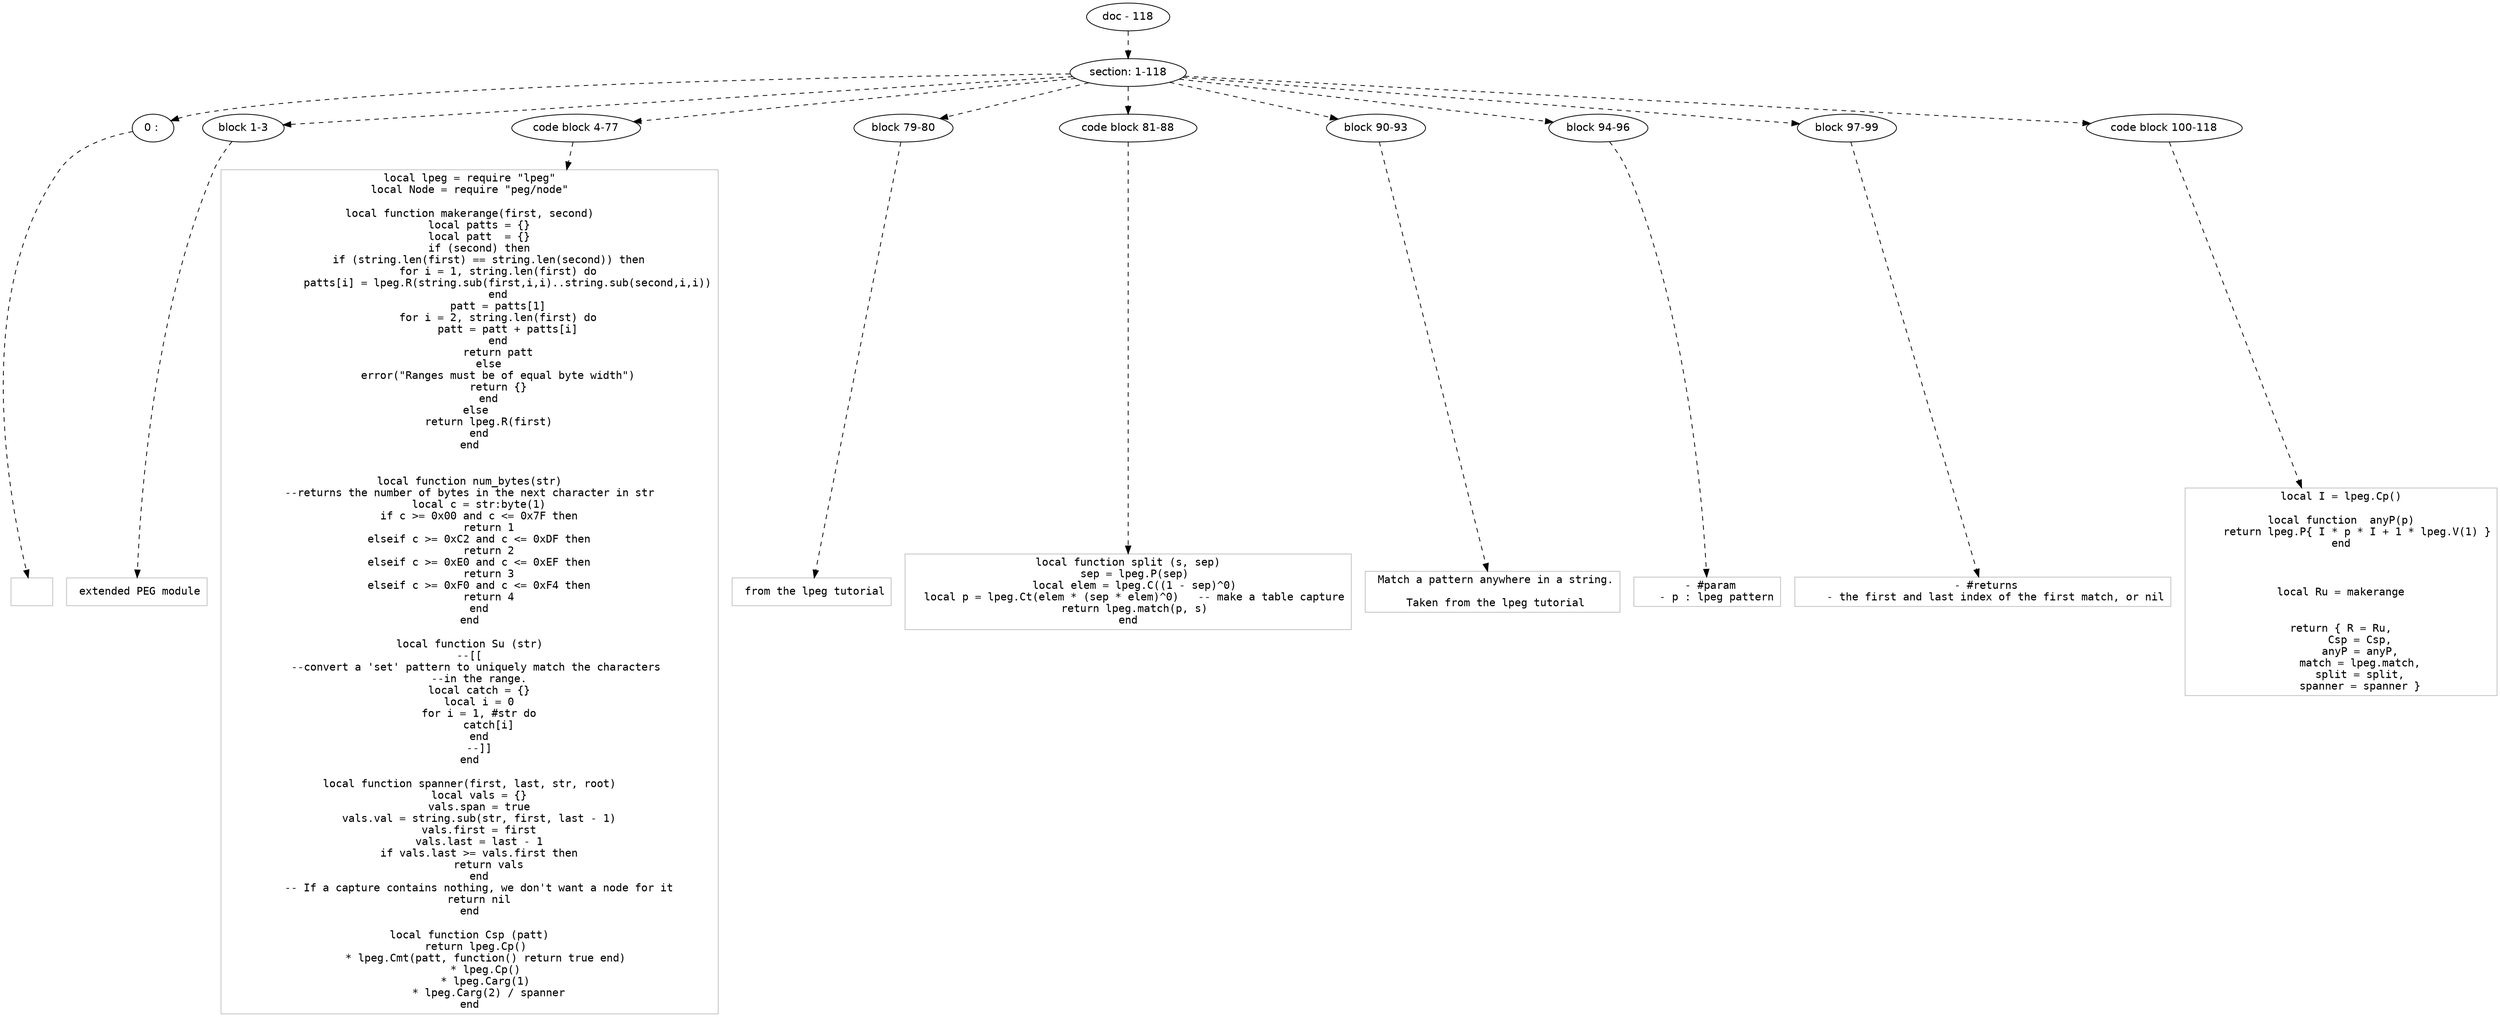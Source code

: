 digraph hierarchy {

node [fontname=Helvetica]
edge [style=dashed]

doc_0 [label="doc - 118"]


doc_0 -> { section_1}
{rank=same; section_1}

section_1 [label="section: 1-118"]


section_1 -> { header_2 block_3 codeblock_4 block_5 codeblock_6 block_7 block_8 block_9 codeblock_10}
{rank=same; header_2 block_3 codeblock_4 block_5 codeblock_6 block_7 block_8 block_9 codeblock_10}

header_2 [label="0 : "]

block_3 [label="block 1-3"]

codeblock_4 [label="code block 4-77"]

block_5 [label="block 79-80"]

codeblock_6 [label="code block 81-88"]

block_7 [label="block 90-93"]

block_8 [label="block 94-96"]

block_9 [label="block 97-99"]

codeblock_10 [label="code block 100-118"]


header_2 -> leaf_11
leaf_11  [color=Gray,shape=rectangle,fontname=Inconsolata,label=""]
block_3 -> leaf_12
leaf_12  [color=Gray,shape=rectangle,fontname=Inconsolata,label=" extended PEG module
"]
codeblock_4 -> leaf_13
leaf_13  [color=Gray,shape=rectangle,fontname=Inconsolata,label="local lpeg = require \"lpeg\"
local Node = require \"peg/node\"

local function makerange(first, second)
   local patts = {}
   local patt  = {}
   if (second) then
      if (string.len(first) == string.len(second)) then
         for i = 1, string.len(first) do
            patts[i] = lpeg.R(string.sub(first,i,i)..string.sub(second,i,i))
         end
         patt = patts[1]
         for i = 2, string.len(first) do
            patt = patt + patts[i]
         end
         return patt
      else
         error(\"Ranges must be of equal byte width\")
         return {}
      end
   else 
      return lpeg.R(first)
   end
end


local function num_bytes(str)
--returns the number of bytes in the next character in str
   local c = str:byte(1)
   if c >= 0x00 and c <= 0x7F then
      return 1
   elseif c >= 0xC2 and c <= 0xDF then
      return 2
   elseif c >= 0xE0 and c <= 0xEF then
      return 3
   elseif c >= 0xF0 and c <= 0xF4 then
      return 4
   end
end

local function Su (str)
--[[
   --convert a 'set' pattern to uniquely match the characters 
   --in the range.
   local catch = {}
   local i = 0
   for i = 1, #str do
      catch[i]
   end
   --]]
end

local function spanner(first, last, str, root)
   local vals = {}
   vals.span = true
   vals.val = string.sub(str, first, last - 1)
   vals.first = first
   vals.last = last - 1
   if vals.last >= vals.first then
      return vals
   end
   -- If a capture contains nothing, we don't want a node for it
   return nil
end

local function Csp (patt)
   return lpeg.Cp() 
      * lpeg.Cmt(patt, function() return true end) 
      * lpeg.Cp() 
      * lpeg.Carg(1) 
      * lpeg.Carg(2) / spanner
end"]
block_5 -> leaf_14
leaf_14  [color=Gray,shape=rectangle,fontname=Inconsolata,label=" from the lpeg tutorial
"]
codeblock_6 -> leaf_15
leaf_15  [color=Gray,shape=rectangle,fontname=Inconsolata,label="local function split (s, sep)
  sep = lpeg.P(sep)
  local elem = lpeg.C((1 - sep)^0)
  local p = lpeg.Ct(elem * (sep * elem)^0)   -- make a table capture
  return lpeg.match(p, s)
end"]
block_7 -> leaf_16
leaf_16  [color=Gray,shape=rectangle,fontname=Inconsolata,label=" Match a pattern anywhere in a string.
 
 Taken from the lpeg tutorial
"]
block_8 -> leaf_17
leaf_17  [color=Gray,shape=rectangle,fontname=Inconsolata,label=" - #param
   - p : lpeg pattern
"]
block_9 -> leaf_18
leaf_18  [color=Gray,shape=rectangle,fontname=Inconsolata,label=" - #returns
    - the first and last index of the first match, or nil
"]
codeblock_10 -> leaf_19
leaf_19  [color=Gray,shape=rectangle,fontname=Inconsolata,label="local I = lpeg.Cp()

local function  anyP(p)
     return lpeg.P{ I * p * I + 1 * lpeg.V(1) }
end



local Ru = makerange


return { R = Ru,
      Csp = Csp,
      anyP = anyP,
      match = lpeg.match,
      split = split,
      spanner = spanner }"]

}

